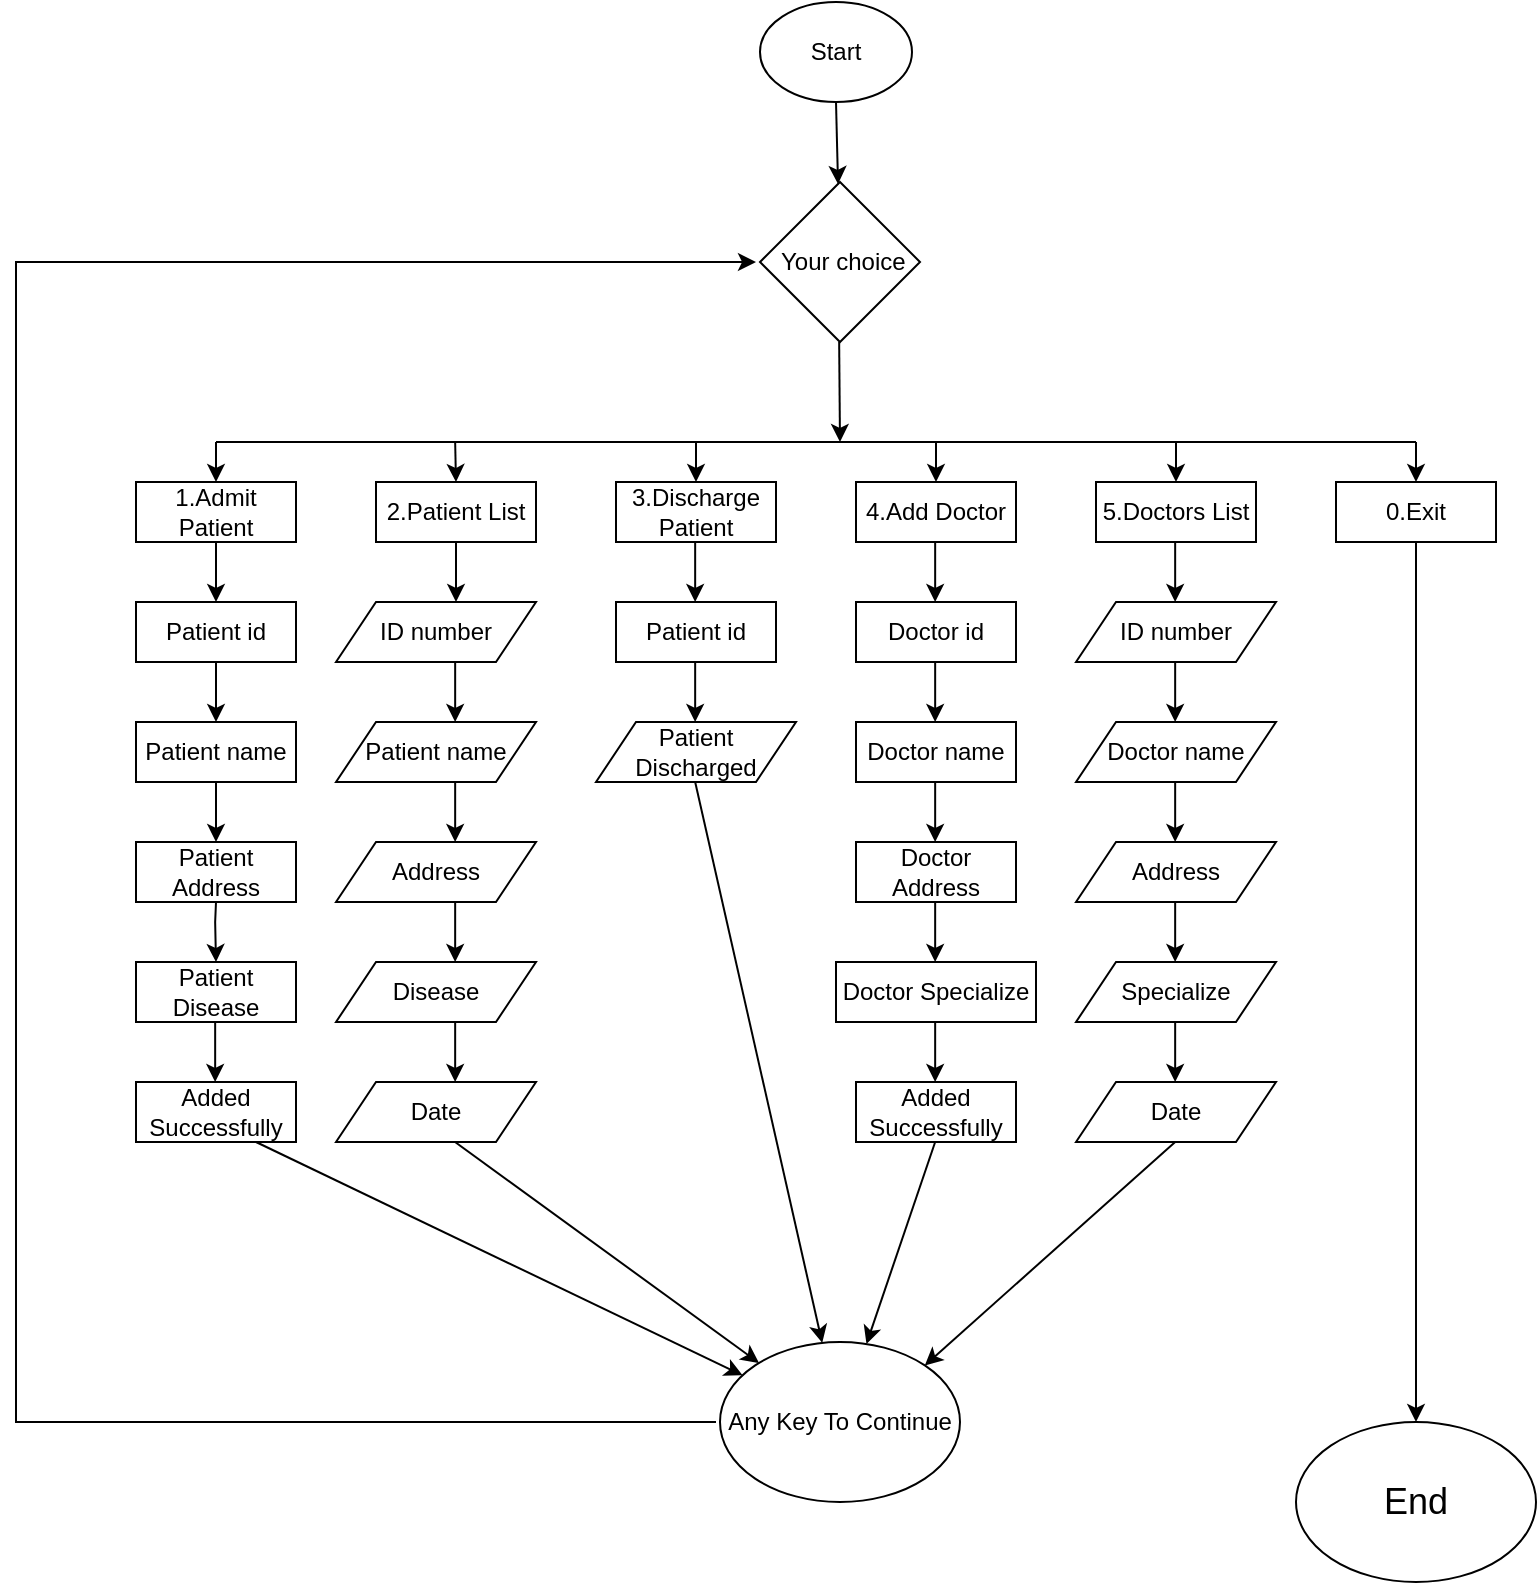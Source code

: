 <mxfile version="20.2.3" type="device"><diagram id="C5RBs43oDa-KdzZeNtuy" name="Page-1"><mxGraphModel dx="2522" dy="2029" grid="1" gridSize="10" guides="1" tooltips="1" connect="1" arrows="1" fold="1" page="1" pageScale="1" pageWidth="827" pageHeight="1169" math="0" shadow="0"><root><mxCell id="WIyWlLk6GJQsqaUBKTNV-0"/><mxCell id="WIyWlLk6GJQsqaUBKTNV-1" parent="WIyWlLk6GJQsqaUBKTNV-0"/><mxCell id="92PWkk1VCflKMbz53egR-0" value="Start" style="ellipse;whiteSpace=wrap;html=1;" vertex="1" parent="WIyWlLk6GJQsqaUBKTNV-1"><mxGeometry x="352" y="-120" width="76" height="50" as="geometry"/></mxCell><mxCell id="92PWkk1VCflKMbz53egR-4" value="" style="endArrow=classic;html=1;rounded=0;exitX=0.5;exitY=1;exitDx=0;exitDy=0;" edge="1" parent="WIyWlLk6GJQsqaUBKTNV-1" source="92PWkk1VCflKMbz53egR-0" target="92PWkk1VCflKMbz53egR-83"><mxGeometry width="50" height="50" relative="1" as="geometry"><mxPoint x="440" y="260" as="sourcePoint"/><mxPoint x="392" as="targetPoint"/></mxGeometry></mxCell><mxCell id="92PWkk1VCflKMbz53egR-6" value="1.Admit Patient" style="rounded=0;whiteSpace=wrap;html=1;" vertex="1" parent="WIyWlLk6GJQsqaUBKTNV-1"><mxGeometry x="40" y="120" width="80" height="30" as="geometry"/></mxCell><mxCell id="92PWkk1VCflKMbz53egR-7" value="2.Patient List" style="whiteSpace=wrap;html=1;" vertex="1" parent="WIyWlLk6GJQsqaUBKTNV-1"><mxGeometry x="160" y="120" width="80" height="30" as="geometry"/></mxCell><mxCell id="92PWkk1VCflKMbz53egR-8" value="3.Discharge Patient" style="whiteSpace=wrap;html=1;" vertex="1" parent="WIyWlLk6GJQsqaUBKTNV-1"><mxGeometry x="280" y="120" width="80" height="30" as="geometry"/></mxCell><mxCell id="92PWkk1VCflKMbz53egR-9" value="4.Add Doctor" style="whiteSpace=wrap;html=1;" vertex="1" parent="WIyWlLk6GJQsqaUBKTNV-1"><mxGeometry x="400" y="120" width="80" height="30" as="geometry"/></mxCell><mxCell id="92PWkk1VCflKMbz53egR-10" value="5.Doctors List" style="whiteSpace=wrap;html=1;" vertex="1" parent="WIyWlLk6GJQsqaUBKTNV-1"><mxGeometry x="520" y="120" width="80" height="30" as="geometry"/></mxCell><mxCell id="92PWkk1VCflKMbz53egR-11" value="0.Exit" style="whiteSpace=wrap;html=1;" vertex="1" parent="WIyWlLk6GJQsqaUBKTNV-1"><mxGeometry x="640" y="120" width="80" height="30" as="geometry"/></mxCell><mxCell id="92PWkk1VCflKMbz53egR-12" value="" style="endArrow=none;html=1;rounded=0;" edge="1" parent="WIyWlLk6GJQsqaUBKTNV-1"><mxGeometry width="50" height="50" relative="1" as="geometry"><mxPoint x="80" y="100" as="sourcePoint"/><mxPoint x="680" y="100" as="targetPoint"/></mxGeometry></mxCell><mxCell id="92PWkk1VCflKMbz53egR-20" value="" style="endArrow=classic;html=1;rounded=0;entryX=0.5;entryY=0;entryDx=0;entryDy=0;" edge="1" parent="WIyWlLk6GJQsqaUBKTNV-1" target="92PWkk1VCflKMbz53egR-6"><mxGeometry width="50" height="50" relative="1" as="geometry"><mxPoint x="80" y="100" as="sourcePoint"/><mxPoint x="460" y="20" as="targetPoint"/></mxGeometry></mxCell><mxCell id="92PWkk1VCflKMbz53egR-21" value="" style="endArrow=classic;html=1;rounded=0;" edge="1" parent="WIyWlLk6GJQsqaUBKTNV-1"><mxGeometry width="50" height="50" relative="1" as="geometry"><mxPoint x="199.58" y="100" as="sourcePoint"/><mxPoint x="200" y="120" as="targetPoint"/></mxGeometry></mxCell><mxCell id="92PWkk1VCflKMbz53egR-22" value="" style="endArrow=classic;html=1;rounded=0;entryX=0.5;entryY=0;entryDx=0;entryDy=0;" edge="1" parent="WIyWlLk6GJQsqaUBKTNV-1" target="92PWkk1VCflKMbz53egR-8"><mxGeometry width="50" height="50" relative="1" as="geometry"><mxPoint x="320" y="100" as="sourcePoint"/><mxPoint x="230" y="150" as="targetPoint"/></mxGeometry></mxCell><mxCell id="92PWkk1VCflKMbz53egR-23" value="" style="endArrow=classic;html=1;rounded=0;entryX=0.5;entryY=0;entryDx=0;entryDy=0;" edge="1" parent="WIyWlLk6GJQsqaUBKTNV-1" target="92PWkk1VCflKMbz53egR-9"><mxGeometry width="50" height="50" relative="1" as="geometry"><mxPoint x="440" y="100" as="sourcePoint"/><mxPoint x="330" y="130" as="targetPoint"/></mxGeometry></mxCell><mxCell id="92PWkk1VCflKMbz53egR-24" value="" style="endArrow=classic;html=1;rounded=0;entryX=0.5;entryY=0;entryDx=0;entryDy=0;" edge="1" parent="WIyWlLk6GJQsqaUBKTNV-1" target="92PWkk1VCflKMbz53egR-10"><mxGeometry width="50" height="50" relative="1" as="geometry"><mxPoint x="560" y="100" as="sourcePoint"/><mxPoint x="450" y="130" as="targetPoint"/></mxGeometry></mxCell><mxCell id="92PWkk1VCflKMbz53egR-25" value="" style="endArrow=classic;html=1;rounded=0;entryX=0.5;entryY=0;entryDx=0;entryDy=0;" edge="1" parent="WIyWlLk6GJQsqaUBKTNV-1" target="92PWkk1VCflKMbz53egR-11"><mxGeometry width="50" height="50" relative="1" as="geometry"><mxPoint x="680" y="100" as="sourcePoint"/><mxPoint x="570" y="130" as="targetPoint"/></mxGeometry></mxCell><mxCell id="92PWkk1VCflKMbz53egR-26" value="" style="endArrow=classic;html=1;rounded=0;exitX=0.5;exitY=1;exitDx=0;exitDy=0;" edge="1" parent="WIyWlLk6GJQsqaUBKTNV-1" source="92PWkk1VCflKMbz53egR-6"><mxGeometry width="50" height="50" relative="1" as="geometry"><mxPoint x="310" y="240" as="sourcePoint"/><mxPoint x="80" y="180" as="targetPoint"/></mxGeometry></mxCell><mxCell id="92PWkk1VCflKMbz53egR-27" value="Patient id" style="whiteSpace=wrap;html=1;" vertex="1" parent="WIyWlLk6GJQsqaUBKTNV-1"><mxGeometry x="40" y="180" width="80" height="30" as="geometry"/></mxCell><mxCell id="92PWkk1VCflKMbz53egR-28" value="" style="endArrow=classic;html=1;rounded=0;exitX=0.5;exitY=1;exitDx=0;exitDy=0;" edge="1" parent="WIyWlLk6GJQsqaUBKTNV-1" source="92PWkk1VCflKMbz53egR-27"><mxGeometry width="50" height="50" relative="1" as="geometry"><mxPoint x="310" y="240" as="sourcePoint"/><mxPoint x="80" y="240" as="targetPoint"/></mxGeometry></mxCell><mxCell id="92PWkk1VCflKMbz53egR-29" value="Patient name" style="whiteSpace=wrap;html=1;" vertex="1" parent="WIyWlLk6GJQsqaUBKTNV-1"><mxGeometry x="40" y="240" width="80" height="30" as="geometry"/></mxCell><mxCell id="92PWkk1VCflKMbz53egR-30" value="Patient Address" style="whiteSpace=wrap;html=1;" vertex="1" parent="WIyWlLk6GJQsqaUBKTNV-1"><mxGeometry x="40" y="300" width="80" height="30" as="geometry"/></mxCell><mxCell id="92PWkk1VCflKMbz53egR-31" value="" style="endArrow=classic;html=1;rounded=0;exitX=0.5;exitY=1;exitDx=0;exitDy=0;entryX=0.5;entryY=0;entryDx=0;entryDy=0;" edge="1" parent="WIyWlLk6GJQsqaUBKTNV-1" source="92PWkk1VCflKMbz53egR-29" target="92PWkk1VCflKMbz53egR-30"><mxGeometry width="50" height="50" relative="1" as="geometry"><mxPoint x="310" y="240" as="sourcePoint"/><mxPoint x="360" y="190" as="targetPoint"/></mxGeometry></mxCell><mxCell id="92PWkk1VCflKMbz53egR-32" value="" style="endArrow=classic;html=1;rounded=0;entryX=0.5;entryY=0;entryDx=0;entryDy=0;" edge="1" parent="WIyWlLk6GJQsqaUBKTNV-1" target="92PWkk1VCflKMbz53egR-40"><mxGeometry width="50" height="50" relative="1" as="geometry"><mxPoint x="80" y="330" as="sourcePoint"/><mxPoint x="79.58" y="350" as="targetPoint"/><Array as="points"><mxPoint x="79.58" y="340"/></Array></mxGeometry></mxCell><mxCell id="92PWkk1VCflKMbz53egR-33" value="" style="endArrow=classic;html=1;rounded=0;exitX=0.5;exitY=1;exitDx=0;exitDy=0;" edge="1" parent="WIyWlLk6GJQsqaUBKTNV-1"><mxGeometry width="50" height="50" relative="1" as="geometry"><mxPoint x="79.58" y="390" as="sourcePoint"/><mxPoint x="79.58" y="420" as="targetPoint"/><Array as="points"/></mxGeometry></mxCell><mxCell id="92PWkk1VCflKMbz53egR-34" value="" style="endArrow=classic;html=1;rounded=0;exitX=0.5;exitY=1;exitDx=0;exitDy=0;" edge="1" parent="WIyWlLk6GJQsqaUBKTNV-1"><mxGeometry width="50" height="50" relative="1" as="geometry"><mxPoint x="199.58" y="210" as="sourcePoint"/><mxPoint x="199.58" y="240" as="targetPoint"/><Array as="points"/></mxGeometry></mxCell><mxCell id="92PWkk1VCflKMbz53egR-35" value="" style="endArrow=classic;html=1;rounded=0;exitX=0.5;exitY=1;exitDx=0;exitDy=0;" edge="1" parent="WIyWlLk6GJQsqaUBKTNV-1"><mxGeometry width="50" height="50" relative="1" as="geometry"><mxPoint x="199.58" y="270" as="sourcePoint"/><mxPoint x="199.58" y="300" as="targetPoint"/><Array as="points"/></mxGeometry></mxCell><mxCell id="92PWkk1VCflKMbz53egR-36" value="" style="endArrow=classic;html=1;rounded=0;exitX=0.5;exitY=1;exitDx=0;exitDy=0;" edge="1" parent="WIyWlLk6GJQsqaUBKTNV-1"><mxGeometry width="50" height="50" relative="1" as="geometry"><mxPoint x="199.58" y="330" as="sourcePoint"/><mxPoint x="199.58" y="360" as="targetPoint"/><Array as="points"/></mxGeometry></mxCell><mxCell id="92PWkk1VCflKMbz53egR-37" value="" style="endArrow=classic;html=1;rounded=0;exitX=0.5;exitY=1;exitDx=0;exitDy=0;" edge="1" parent="WIyWlLk6GJQsqaUBKTNV-1"><mxGeometry width="50" height="50" relative="1" as="geometry"><mxPoint x="199.58" y="390" as="sourcePoint"/><mxPoint x="199.58" y="420" as="targetPoint"/><Array as="points"/></mxGeometry></mxCell><mxCell id="92PWkk1VCflKMbz53egR-38" value="" style="endArrow=classic;html=1;rounded=0;exitX=0.5;exitY=1;exitDx=0;exitDy=0;" edge="1" parent="WIyWlLk6GJQsqaUBKTNV-1"><mxGeometry width="50" height="50" relative="1" as="geometry"><mxPoint x="319.58" y="210" as="sourcePoint"/><mxPoint x="319.58" y="240" as="targetPoint"/><Array as="points"/></mxGeometry></mxCell><mxCell id="92PWkk1VCflKMbz53egR-39" value="" style="endArrow=classic;html=1;rounded=0;exitX=0.5;exitY=1;exitDx=0;exitDy=0;" edge="1" parent="WIyWlLk6GJQsqaUBKTNV-1"><mxGeometry width="50" height="50" relative="1" as="geometry"><mxPoint x="559.58" y="150" as="sourcePoint"/><mxPoint x="559.58" y="180.0" as="targetPoint"/><Array as="points"/></mxGeometry></mxCell><mxCell id="92PWkk1VCflKMbz53egR-40" value="Patient Disease" style="whiteSpace=wrap;html=1;" vertex="1" parent="WIyWlLk6GJQsqaUBKTNV-1"><mxGeometry x="40" y="360" width="80" height="30" as="geometry"/></mxCell><mxCell id="92PWkk1VCflKMbz53egR-41" value="Added Successfully" style="whiteSpace=wrap;html=1;" vertex="1" parent="WIyWlLk6GJQsqaUBKTNV-1"><mxGeometry x="40" y="420" width="80" height="30" as="geometry"/></mxCell><mxCell id="92PWkk1VCflKMbz53egR-42" value="ID number" style="shape=parallelogram;perimeter=parallelogramPerimeter;whiteSpace=wrap;html=1;fixedSize=1;" vertex="1" parent="WIyWlLk6GJQsqaUBKTNV-1"><mxGeometry x="140" y="180" width="100" height="30" as="geometry"/></mxCell><mxCell id="92PWkk1VCflKMbz53egR-43" value="" style="endArrow=classic;html=1;rounded=0;exitX=0.5;exitY=1;exitDx=0;exitDy=0;" edge="1" parent="WIyWlLk6GJQsqaUBKTNV-1" source="92PWkk1VCflKMbz53egR-7"><mxGeometry width="50" height="50" relative="1" as="geometry"><mxPoint x="282" y="330" as="sourcePoint"/><mxPoint x="200" y="180" as="targetPoint"/><Array as="points"/></mxGeometry></mxCell><mxCell id="92PWkk1VCflKMbz53egR-44" value="Patient name" style="shape=parallelogram;perimeter=parallelogramPerimeter;whiteSpace=wrap;html=1;fixedSize=1;" vertex="1" parent="WIyWlLk6GJQsqaUBKTNV-1"><mxGeometry x="140" y="240" width="100" height="30" as="geometry"/></mxCell><mxCell id="92PWkk1VCflKMbz53egR-45" value="Address" style="shape=parallelogram;perimeter=parallelogramPerimeter;whiteSpace=wrap;html=1;fixedSize=1;" vertex="1" parent="WIyWlLk6GJQsqaUBKTNV-1"><mxGeometry x="140" y="300" width="100" height="30" as="geometry"/></mxCell><mxCell id="92PWkk1VCflKMbz53egR-47" value="Disease" style="shape=parallelogram;perimeter=parallelogramPerimeter;whiteSpace=wrap;html=1;fixedSize=1;" vertex="1" parent="WIyWlLk6GJQsqaUBKTNV-1"><mxGeometry x="140" y="360" width="100" height="30" as="geometry"/></mxCell><mxCell id="92PWkk1VCflKMbz53egR-48" value="" style="endArrow=classic;html=1;rounded=0;exitX=0.5;exitY=1;exitDx=0;exitDy=0;" edge="1" parent="WIyWlLk6GJQsqaUBKTNV-1"><mxGeometry width="50" height="50" relative="1" as="geometry"><mxPoint x="559.58" y="270" as="sourcePoint"/><mxPoint x="559.58" y="300.0" as="targetPoint"/><Array as="points"/></mxGeometry></mxCell><mxCell id="92PWkk1VCflKMbz53egR-49" value="" style="endArrow=classic;html=1;rounded=0;exitX=0.5;exitY=1;exitDx=0;exitDy=0;" edge="1" parent="WIyWlLk6GJQsqaUBKTNV-1"><mxGeometry width="50" height="50" relative="1" as="geometry"><mxPoint x="559.58" y="390" as="sourcePoint"/><mxPoint x="559.58" y="420.0" as="targetPoint"/><Array as="points"/></mxGeometry></mxCell><mxCell id="92PWkk1VCflKMbz53egR-50" value="" style="endArrow=classic;html=1;rounded=0;exitX=0.5;exitY=1;exitDx=0;exitDy=0;" edge="1" parent="WIyWlLk6GJQsqaUBKTNV-1"><mxGeometry width="50" height="50" relative="1" as="geometry"><mxPoint x="439.58" y="330.0" as="sourcePoint"/><mxPoint x="439.58" y="360.0" as="targetPoint"/><Array as="points"/></mxGeometry></mxCell><mxCell id="92PWkk1VCflKMbz53egR-51" value="" style="endArrow=classic;html=1;rounded=0;exitX=0.5;exitY=1;exitDx=0;exitDy=0;" edge="1" parent="WIyWlLk6GJQsqaUBKTNV-1" target="92PWkk1VCflKMbz53egR-84"><mxGeometry width="50" height="50" relative="1" as="geometry"><mxPoint x="199.52" y="450.0" as="sourcePoint"/><mxPoint x="199.52" y="480.0" as="targetPoint"/><Array as="points"/></mxGeometry></mxCell><mxCell id="92PWkk1VCflKMbz53egR-53" value="" style="endArrow=classic;html=1;rounded=0;" edge="1" parent="WIyWlLk6GJQsqaUBKTNV-1"><mxGeometry width="50" height="50" relative="1" as="geometry"><mxPoint x="330" y="590" as="sourcePoint"/><mxPoint x="350" y="10" as="targetPoint"/><Array as="points"><mxPoint x="-20" y="590"/><mxPoint x="-20" y="10"/></Array></mxGeometry></mxCell><mxCell id="92PWkk1VCflKMbz53egR-54" value="Date" style="shape=parallelogram;perimeter=parallelogramPerimeter;whiteSpace=wrap;html=1;fixedSize=1;" vertex="1" parent="WIyWlLk6GJQsqaUBKTNV-1"><mxGeometry x="140" y="420" width="100" height="30" as="geometry"/></mxCell><mxCell id="92PWkk1VCflKMbz53egR-55" value="" style="endArrow=classic;html=1;rounded=0;exitX=0.5;exitY=1;exitDx=0;exitDy=0;" edge="1" parent="WIyWlLk6GJQsqaUBKTNV-1"><mxGeometry width="50" height="50" relative="1" as="geometry"><mxPoint x="319.58" y="150" as="sourcePoint"/><mxPoint x="319.58" y="180.0" as="targetPoint"/><Array as="points"/></mxGeometry></mxCell><mxCell id="92PWkk1VCflKMbz53egR-56" value="" style="endArrow=classic;html=1;rounded=0;exitX=0.5;exitY=1;exitDx=0;exitDy=0;" edge="1" parent="WIyWlLk6GJQsqaUBKTNV-1"><mxGeometry width="50" height="50" relative="1" as="geometry"><mxPoint x="559.58" y="210" as="sourcePoint"/><mxPoint x="559.58" y="240.0" as="targetPoint"/><Array as="points"/></mxGeometry></mxCell><mxCell id="92PWkk1VCflKMbz53egR-57" value="" style="endArrow=classic;html=1;rounded=0;exitX=0.5;exitY=1;exitDx=0;exitDy=0;" edge="1" parent="WIyWlLk6GJQsqaUBKTNV-1"><mxGeometry width="50" height="50" relative="1" as="geometry"><mxPoint x="559.58" y="330" as="sourcePoint"/><mxPoint x="559.58" y="360.0" as="targetPoint"/><Array as="points"/></mxGeometry></mxCell><mxCell id="92PWkk1VCflKMbz53egR-58" value="" style="endArrow=classic;html=1;rounded=0;exitX=0.5;exitY=1;exitDx=0;exitDy=0;" edge="1" parent="WIyWlLk6GJQsqaUBKTNV-1"><mxGeometry width="50" height="50" relative="1" as="geometry"><mxPoint x="439.58" y="150.0" as="sourcePoint"/><mxPoint x="439.58" y="180.0" as="targetPoint"/><Array as="points"/></mxGeometry></mxCell><mxCell id="92PWkk1VCflKMbz53egR-59" value="" style="endArrow=classic;html=1;rounded=0;exitX=0.75;exitY=1;exitDx=0;exitDy=0;" edge="1" parent="WIyWlLk6GJQsqaUBKTNV-1" source="92PWkk1VCflKMbz53egR-41" target="92PWkk1VCflKMbz53egR-84"><mxGeometry width="50" height="50" relative="1" as="geometry"><mxPoint x="79.58" y="460.0" as="sourcePoint"/><mxPoint x="79.58" y="490.0" as="targetPoint"/><Array as="points"/></mxGeometry></mxCell><mxCell id="92PWkk1VCflKMbz53egR-60" value="" style="endArrow=classic;html=1;rounded=0;exitX=0.5;exitY=1;exitDx=0;exitDy=0;entryX=1;entryY=0;entryDx=0;entryDy=0;" edge="1" parent="WIyWlLk6GJQsqaUBKTNV-1" target="92PWkk1VCflKMbz53egR-84"><mxGeometry width="50" height="50" relative="1" as="geometry"><mxPoint x="559.58" y="450.0" as="sourcePoint"/><mxPoint x="559.58" y="480.0" as="targetPoint"/><Array as="points"/></mxGeometry></mxCell><mxCell id="92PWkk1VCflKMbz53egR-61" value="" style="endArrow=classic;html=1;rounded=0;exitX=0.5;exitY=1;exitDx=0;exitDy=0;" edge="1" parent="WIyWlLk6GJQsqaUBKTNV-1"><mxGeometry width="50" height="50" relative="1" as="geometry"><mxPoint x="439.58" y="270.0" as="sourcePoint"/><mxPoint x="439.58" y="300.0" as="targetPoint"/><Array as="points"/></mxGeometry></mxCell><mxCell id="92PWkk1VCflKMbz53egR-62" value="" style="endArrow=classic;html=1;rounded=0;exitX=0.5;exitY=1;exitDx=0;exitDy=0;" edge="1" parent="WIyWlLk6GJQsqaUBKTNV-1"><mxGeometry width="50" height="50" relative="1" as="geometry"><mxPoint x="439.58" y="210.0" as="sourcePoint"/><mxPoint x="439.58" y="240.0" as="targetPoint"/><Array as="points"/></mxGeometry></mxCell><mxCell id="92PWkk1VCflKMbz53egR-63" value="Patient id" style="whiteSpace=wrap;html=1;" vertex="1" parent="WIyWlLk6GJQsqaUBKTNV-1"><mxGeometry x="280" y="180" width="80" height="30" as="geometry"/></mxCell><mxCell id="92PWkk1VCflKMbz53egR-65" value="Patient Discharged" style="shape=parallelogram;perimeter=parallelogramPerimeter;whiteSpace=wrap;html=1;fixedSize=1;" vertex="1" parent="WIyWlLk6GJQsqaUBKTNV-1"><mxGeometry x="270" y="240" width="100" height="30" as="geometry"/></mxCell><mxCell id="92PWkk1VCflKMbz53egR-66" value="ID number" style="shape=parallelogram;perimeter=parallelogramPerimeter;whiteSpace=wrap;html=1;fixedSize=1;" vertex="1" parent="WIyWlLk6GJQsqaUBKTNV-1"><mxGeometry x="510" y="180" width="100" height="30" as="geometry"/></mxCell><mxCell id="92PWkk1VCflKMbz53egR-67" value="Doctor name" style="shape=parallelogram;perimeter=parallelogramPerimeter;whiteSpace=wrap;html=1;fixedSize=1;" vertex="1" parent="WIyWlLk6GJQsqaUBKTNV-1"><mxGeometry x="510" y="240" width="100" height="30" as="geometry"/></mxCell><mxCell id="92PWkk1VCflKMbz53egR-68" value="Doctor id" style="whiteSpace=wrap;html=1;" vertex="1" parent="WIyWlLk6GJQsqaUBKTNV-1"><mxGeometry x="400" y="180" width="80" height="30" as="geometry"/></mxCell><mxCell id="92PWkk1VCflKMbz53egR-69" value="Doctor name" style="whiteSpace=wrap;html=1;" vertex="1" parent="WIyWlLk6GJQsqaUBKTNV-1"><mxGeometry x="400" y="240" width="80" height="30" as="geometry"/></mxCell><mxCell id="92PWkk1VCflKMbz53egR-70" value="Doctor Address" style="whiteSpace=wrap;html=1;" vertex="1" parent="WIyWlLk6GJQsqaUBKTNV-1"><mxGeometry x="400" y="300" width="80" height="30" as="geometry"/></mxCell><mxCell id="92PWkk1VCflKMbz53egR-71" value="Doctor&amp;nbsp;Specialize" style="whiteSpace=wrap;html=1;" vertex="1" parent="WIyWlLk6GJQsqaUBKTNV-1"><mxGeometry x="390" y="360" width="100" height="30" as="geometry"/></mxCell><mxCell id="92PWkk1VCflKMbz53egR-72" value="Added Successfully" style="whiteSpace=wrap;html=1;" vertex="1" parent="WIyWlLk6GJQsqaUBKTNV-1"><mxGeometry x="400" y="420" width="80" height="30" as="geometry"/></mxCell><mxCell id="92PWkk1VCflKMbz53egR-73" value="Address" style="shape=parallelogram;perimeter=parallelogramPerimeter;whiteSpace=wrap;html=1;fixedSize=1;" vertex="1" parent="WIyWlLk6GJQsqaUBKTNV-1"><mxGeometry x="510" y="300" width="100" height="30" as="geometry"/></mxCell><mxCell id="92PWkk1VCflKMbz53egR-74" value="Specialize" style="shape=parallelogram;perimeter=parallelogramPerimeter;whiteSpace=wrap;html=1;fixedSize=1;" vertex="1" parent="WIyWlLk6GJQsqaUBKTNV-1"><mxGeometry x="510" y="360" width="100" height="30" as="geometry"/></mxCell><mxCell id="92PWkk1VCflKMbz53egR-75" value="Date" style="shape=parallelogram;perimeter=parallelogramPerimeter;whiteSpace=wrap;html=1;fixedSize=1;" vertex="1" parent="WIyWlLk6GJQsqaUBKTNV-1"><mxGeometry x="510" y="420" width="100" height="30" as="geometry"/></mxCell><mxCell id="92PWkk1VCflKMbz53egR-76" value="" style="endArrow=classic;html=1;rounded=0;exitX=0.5;exitY=1;exitDx=0;exitDy=0;" edge="1" parent="WIyWlLk6GJQsqaUBKTNV-1"><mxGeometry width="50" height="50" relative="1" as="geometry"><mxPoint x="439.58" y="390.0" as="sourcePoint"/><mxPoint x="439.58" y="420.0" as="targetPoint"/><Array as="points"/></mxGeometry></mxCell><mxCell id="92PWkk1VCflKMbz53egR-77" value="" style="endArrow=classic;html=1;rounded=0;exitX=0.5;exitY=1;exitDx=0;exitDy=0;" edge="1" parent="WIyWlLk6GJQsqaUBKTNV-1" target="92PWkk1VCflKMbz53egR-84"><mxGeometry width="50" height="50" relative="1" as="geometry"><mxPoint x="319.58" y="270.0" as="sourcePoint"/><mxPoint x="319.58" y="300.0" as="targetPoint"/><Array as="points"/></mxGeometry></mxCell><mxCell id="92PWkk1VCflKMbz53egR-78" value="" style="endArrow=classic;html=1;rounded=0;exitX=0.5;exitY=1;exitDx=0;exitDy=0;" edge="1" parent="WIyWlLk6GJQsqaUBKTNV-1"><mxGeometry width="50" height="50" relative="1" as="geometry"><mxPoint x="391.58" y="50.0" as="sourcePoint"/><mxPoint x="392" y="100" as="targetPoint"/><Array as="points"/></mxGeometry></mxCell><mxCell id="92PWkk1VCflKMbz53egR-82" value="" style="endArrow=classic;html=1;rounded=0;exitX=0.5;exitY=1;exitDx=0;exitDy=0;" edge="1" parent="WIyWlLk6GJQsqaUBKTNV-1" target="92PWkk1VCflKMbz53egR-84"><mxGeometry width="50" height="50" relative="1" as="geometry"><mxPoint x="439.58" y="450.0" as="sourcePoint"/><mxPoint x="439.58" y="480.0" as="targetPoint"/><Array as="points"/></mxGeometry></mxCell><mxCell id="92PWkk1VCflKMbz53egR-83" value="&amp;nbsp;Your choice" style="rhombus;whiteSpace=wrap;html=1;" vertex="1" parent="WIyWlLk6GJQsqaUBKTNV-1"><mxGeometry x="352" y="-30" width="80" height="80" as="geometry"/></mxCell><mxCell id="92PWkk1VCflKMbz53egR-84" value="Any Key To Continue" style="ellipse;whiteSpace=wrap;html=1;" vertex="1" parent="WIyWlLk6GJQsqaUBKTNV-1"><mxGeometry x="332" y="550" width="120" height="80" as="geometry"/></mxCell><mxCell id="92PWkk1VCflKMbz53egR-85" value="" style="endArrow=classic;html=1;rounded=0;exitX=0.5;exitY=1;exitDx=0;exitDy=0;" edge="1" parent="WIyWlLk6GJQsqaUBKTNV-1" source="92PWkk1VCflKMbz53egR-11"><mxGeometry width="50" height="50" relative="1" as="geometry"><mxPoint x="670" y="220" as="sourcePoint"/><mxPoint x="680" y="590" as="targetPoint"/></mxGeometry></mxCell><mxCell id="92PWkk1VCflKMbz53egR-86" value="&lt;font style=&quot;font-size: 18px;&quot;&gt;End&lt;/font&gt;" style="ellipse;whiteSpace=wrap;html=1;" vertex="1" parent="WIyWlLk6GJQsqaUBKTNV-1"><mxGeometry x="620" y="590" width="120" height="80" as="geometry"/></mxCell></root></mxGraphModel></diagram></mxfile>